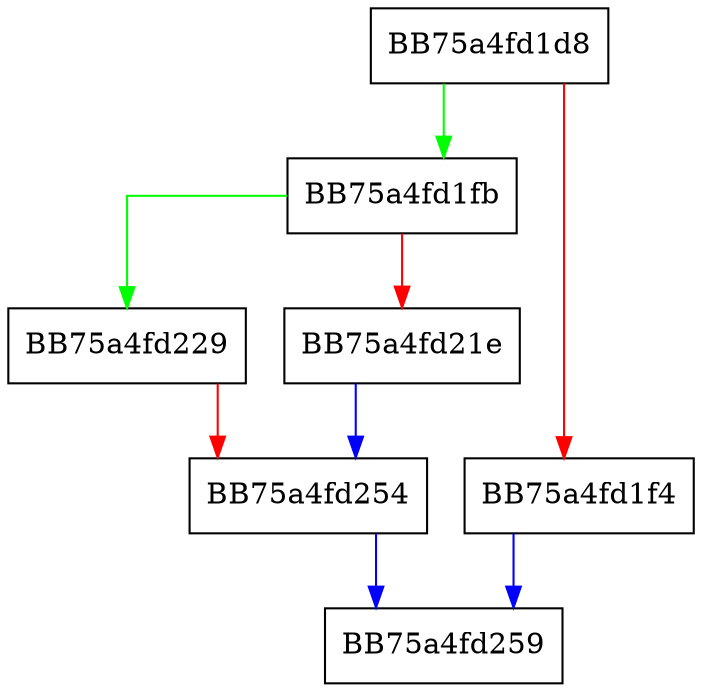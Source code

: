 digraph DlpQueryClipboardApplicationSettings {
  node [shape="box"];
  graph [splines=ortho];
  BB75a4fd1d8 -> BB75a4fd1fb [color="green"];
  BB75a4fd1d8 -> BB75a4fd1f4 [color="red"];
  BB75a4fd1f4 -> BB75a4fd259 [color="blue"];
  BB75a4fd1fb -> BB75a4fd229 [color="green"];
  BB75a4fd1fb -> BB75a4fd21e [color="red"];
  BB75a4fd21e -> BB75a4fd254 [color="blue"];
  BB75a4fd229 -> BB75a4fd254 [color="red"];
  BB75a4fd254 -> BB75a4fd259 [color="blue"];
}